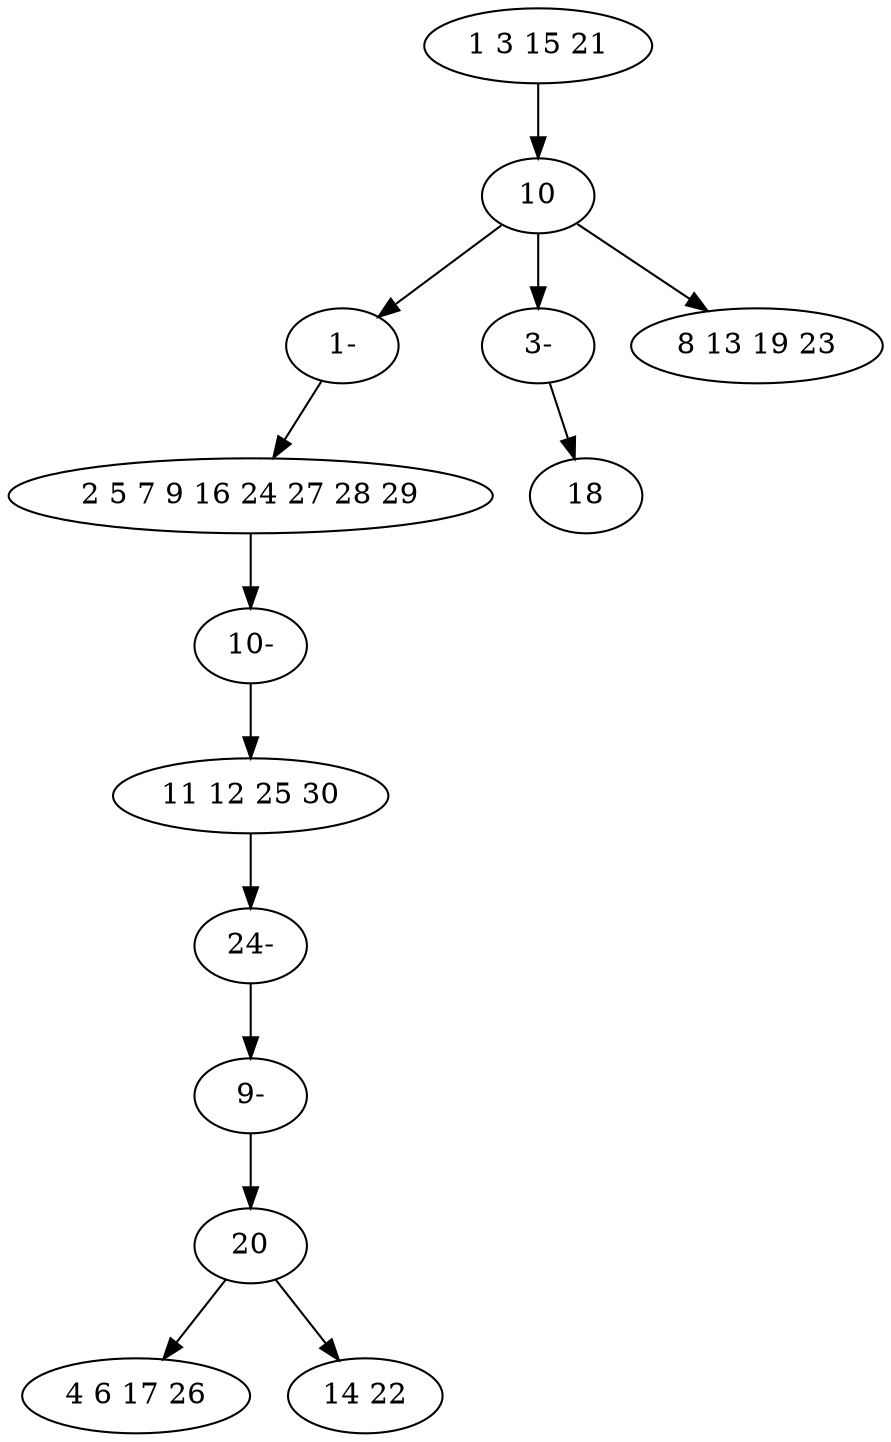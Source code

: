 digraph true_tree {
	"0" -> "1"
	"1" -> "12"
	"2" -> "9"
	"1" -> "10"
	"3" -> "11"
	"5" -> "6"
	"1" -> "7"
	"5" -> "8"
	"9" -> "3"
	"10" -> "4"
	"11" -> "13"
	"12" -> "2"
	"13" -> "5"
	"0" [label="1 3 15 21"];
	"1" [label="10"];
	"2" [label="2 5 7 9 16 24 27 28 29"];
	"3" [label="11 12 25 30"];
	"4" [label="18"];
	"5" [label="20"];
	"6" [label="4 6 17 26"];
	"7" [label="8 13 19 23"];
	"8" [label="14 22"];
	"9" [label="10-"];
	"10" [label="3-"];
	"11" [label="24-"];
	"12" [label="1-"];
	"13" [label="9-"];
}

